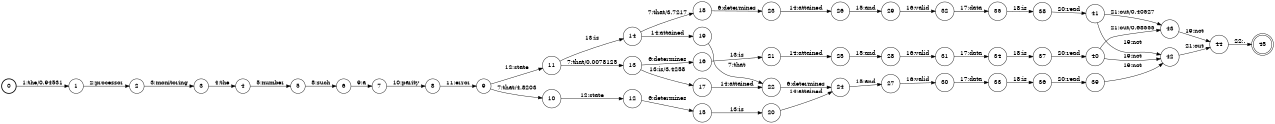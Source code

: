 digraph FST {
rankdir = LR;
size = "8.5,11";
label = "";
center = 1;
orientation = Portrait;
ranksep = "0.4";
nodesep = "0.25";
0 [label = "0", shape = circle, style = bold, fontsize = 14]
	0 -> 1 [label = "1:the/0.94531", fontsize = 14];
1 [label = "1", shape = circle, style = solid, fontsize = 14]
	1 -> 2 [label = "2:processor", fontsize = 14];
2 [label = "2", shape = circle, style = solid, fontsize = 14]
	2 -> 3 [label = "3:monitoring", fontsize = 14];
3 [label = "3", shape = circle, style = solid, fontsize = 14]
	3 -> 4 [label = "4:the", fontsize = 14];
4 [label = "4", shape = circle, style = solid, fontsize = 14]
	4 -> 5 [label = "5:number", fontsize = 14];
5 [label = "5", shape = circle, style = solid, fontsize = 14]
	5 -> 6 [label = "8:such", fontsize = 14];
6 [label = "6", shape = circle, style = solid, fontsize = 14]
	6 -> 7 [label = "9:a", fontsize = 14];
7 [label = "7", shape = circle, style = solid, fontsize = 14]
	7 -> 8 [label = "10:parity", fontsize = 14];
8 [label = "8", shape = circle, style = solid, fontsize = 14]
	8 -> 9 [label = "11:error", fontsize = 14];
9 [label = "9", shape = circle, style = solid, fontsize = 14]
	9 -> 10 [label = "7:that/4.8203", fontsize = 14];
	9 -> 11 [label = "12:state", fontsize = 14];
10 [label = "10", shape = circle, style = solid, fontsize = 14]
	10 -> 12 [label = "12:state", fontsize = 14];
11 [label = "11", shape = circle, style = solid, fontsize = 14]
	11 -> 13 [label = "7:that/0.0078125", fontsize = 14];
	11 -> 14 [label = "13:is", fontsize = 14];
12 [label = "12", shape = circle, style = solid, fontsize = 14]
	12 -> 15 [label = "6:determines", fontsize = 14];
13 [label = "13", shape = circle, style = solid, fontsize = 14]
	13 -> 16 [label = "6:determines", fontsize = 14];
	13 -> 17 [label = "13:is/3.4258", fontsize = 14];
14 [label = "14", shape = circle, style = solid, fontsize = 14]
	14 -> 18 [label = "7:that/3.7217", fontsize = 14];
	14 -> 19 [label = "14:attained", fontsize = 14];
15 [label = "15", shape = circle, style = solid, fontsize = 14]
	15 -> 20 [label = "13:is", fontsize = 14];
16 [label = "16", shape = circle, style = solid, fontsize = 14]
	16 -> 21 [label = "13:is", fontsize = 14];
17 [label = "17", shape = circle, style = solid, fontsize = 14]
	17 -> 22 [label = "14:attained", fontsize = 14];
18 [label = "18", shape = circle, style = solid, fontsize = 14]
	18 -> 23 [label = "6:determines", fontsize = 14];
19 [label = "19", shape = circle, style = solid, fontsize = 14]
	19 -> 22 [label = "7:that", fontsize = 14];
20 [label = "20", shape = circle, style = solid, fontsize = 14]
	20 -> 24 [label = "14:attained", fontsize = 14];
21 [label = "21", shape = circle, style = solid, fontsize = 14]
	21 -> 25 [label = "14:attained", fontsize = 14];
22 [label = "22", shape = circle, style = solid, fontsize = 14]
	22 -> 24 [label = "6:determines", fontsize = 14];
23 [label = "23", shape = circle, style = solid, fontsize = 14]
	23 -> 26 [label = "14:attained", fontsize = 14];
24 [label = "24", shape = circle, style = solid, fontsize = 14]
	24 -> 27 [label = "15:and", fontsize = 14];
25 [label = "25", shape = circle, style = solid, fontsize = 14]
	25 -> 28 [label = "15:and", fontsize = 14];
26 [label = "26", shape = circle, style = solid, fontsize = 14]
	26 -> 29 [label = "15:and", fontsize = 14];
27 [label = "27", shape = circle, style = solid, fontsize = 14]
	27 -> 30 [label = "16:valid", fontsize = 14];
28 [label = "28", shape = circle, style = solid, fontsize = 14]
	28 -> 31 [label = "16:valid", fontsize = 14];
29 [label = "29", shape = circle, style = solid, fontsize = 14]
	29 -> 32 [label = "16:valid", fontsize = 14];
30 [label = "30", shape = circle, style = solid, fontsize = 14]
	30 -> 33 [label = "17:data", fontsize = 14];
31 [label = "31", shape = circle, style = solid, fontsize = 14]
	31 -> 34 [label = "17:data", fontsize = 14];
32 [label = "32", shape = circle, style = solid, fontsize = 14]
	32 -> 35 [label = "17:data", fontsize = 14];
33 [label = "33", shape = circle, style = solid, fontsize = 14]
	33 -> 36 [label = "18:is", fontsize = 14];
34 [label = "34", shape = circle, style = solid, fontsize = 14]
	34 -> 37 [label = "18:is", fontsize = 14];
35 [label = "35", shape = circle, style = solid, fontsize = 14]
	35 -> 38 [label = "18:is", fontsize = 14];
36 [label = "36", shape = circle, style = solid, fontsize = 14]
	36 -> 39 [label = "20:read", fontsize = 14];
37 [label = "37", shape = circle, style = solid, fontsize = 14]
	37 -> 40 [label = "20:read", fontsize = 14];
38 [label = "38", shape = circle, style = solid, fontsize = 14]
	38 -> 41 [label = "20:read", fontsize = 14];
39 [label = "39", shape = circle, style = solid, fontsize = 14]
	39 -> 42 [label = "19:not", fontsize = 14];
40 [label = "40", shape = circle, style = solid, fontsize = 14]
	40 -> 42 [label = "19:not", fontsize = 14];
	40 -> 43 [label = "21:out/0.68555", fontsize = 14];
41 [label = "41", shape = circle, style = solid, fontsize = 14]
	41 -> 42 [label = "19:not", fontsize = 14];
	41 -> 43 [label = "21:out/0.40527", fontsize = 14];
42 [label = "42", shape = circle, style = solid, fontsize = 14]
	42 -> 44 [label = "21:out", fontsize = 14];
43 [label = "43", shape = circle, style = solid, fontsize = 14]
	43 -> 44 [label = "19:not", fontsize = 14];
44 [label = "44", shape = circle, style = solid, fontsize = 14]
	44 -> 45 [label = "22:.", fontsize = 14];
45 [label = "45", shape = doublecircle, style = solid, fontsize = 14]
}
